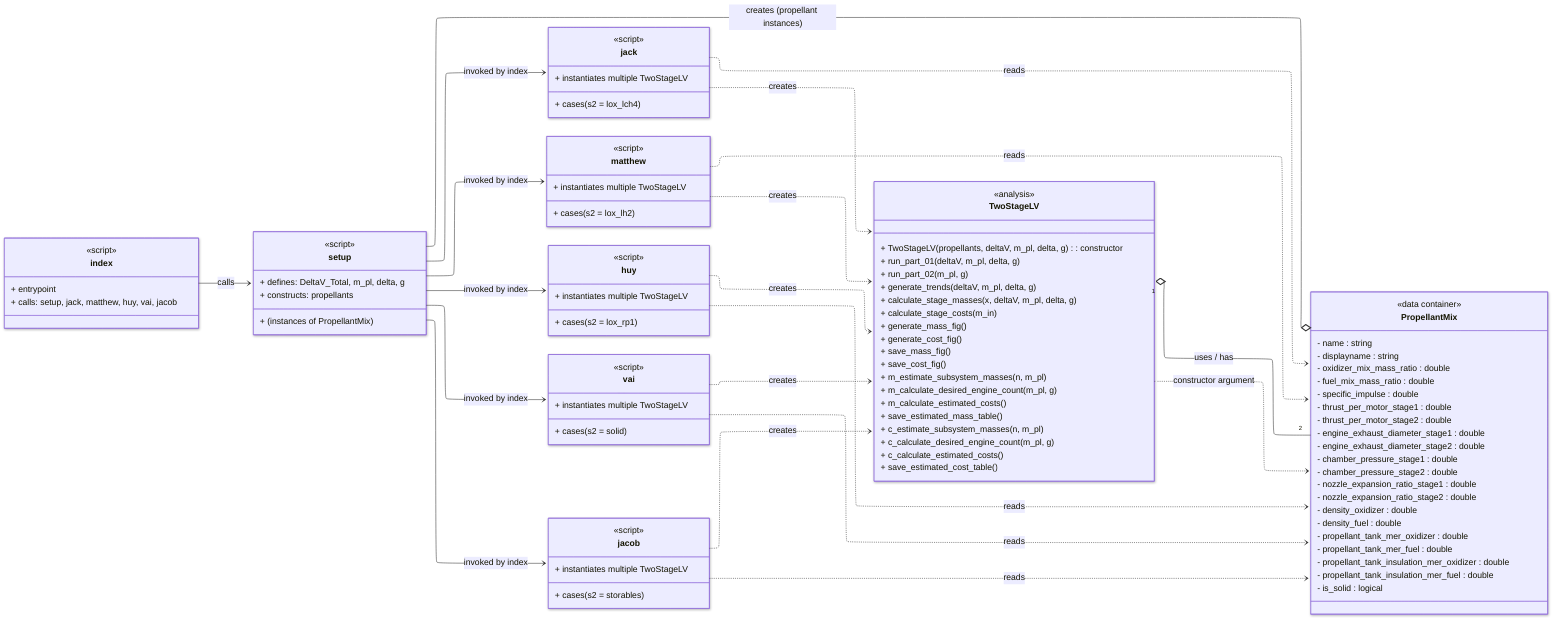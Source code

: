 ---
config:
  look: neo
  layout: elk
---
classDiagram
  direction LR
    class PropellantMix {
        <<data container>>
        - name : string
        - displayname : string
        - oxidizer_mix_mass_ratio : double
        - fuel_mix_mass_ratio : double
        - specific_impulse : double
        - thrust_per_motor_stage1 : double
        - thrust_per_motor_stage2 : double
        - engine_exhaust_diameter_stage1 : double
        - engine_exhaust_diameter_stage2 : double
        - chamber_pressure_stage1 : double
        - chamber_pressure_stage2 : double
        - nozzle_expansion_ratio_stage1 : double
        - nozzle_expansion_ratio_stage2 : double
        - density_oxidizer : double
        - density_fuel : double
        - propellant_tank_mer_oxidizer : double
        - propellant_tank_mer_fuel : double
        - propellant_tank_insulation_mer_oxidizer : double
        - propellant_tank_insulation_mer_fuel : double
        - is_solid : logical
        %% + PropellantMix(...)  : constructor
    }
    class TwoStageLV {
        <<analysis>>
        %% - propellants : PropellantMix[1..2]
        %% - xs : double[1..100]
        %% - ms, m_ins, m_prs : double[2,100]
        %% - m_0s : double[1,100]
        %% - m_0_min, cost_0_min : double
        %% - i_m_min, i_c_min : double
        %% - mass_fig, cost_fig : figure handle
        %% - m_stage_subsystem_masses, c_stage_subsystem_masses : struct
        %% - m_estimated_*, c_estimated_* : rollup fields
        + TwoStageLV(propellants, deltaV, m_pl, delta, g) : constructor
        + run_part_01(deltaV, m_pl, delta, g)
        + run_part_02(m_pl, g)
        + generate_trends(deltaV, m_pl, delta, g)
        + calculate_stage_masses(x, deltaV, m_pl, delta, g)
        + calculate_stage_costs(m_in)
        + generate_mass_fig()
        + generate_cost_fig()
        + save_mass_fig()
        + save_cost_fig()
        + m_estimate_subsystem_masses(n, m_pl)
        + m_calculate_desired_engine_count(m_pl, g)
        + m_calculate_estimated_costs()
        + save_estimated_mass_table()
        + c_estimate_subsystem_masses(n, m_pl)
        + c_calculate_desired_engine_count(m_pl, g)
        + c_calculate_estimated_costs()
        + save_estimated_cost_table()
    }
    TwoStageLV "1" o-- "2" PropellantMix : uses / has
    class index {
        <<script>>
        + entrypoint
        + calls: setup, jack, matthew, huy, vai, jacob
    }
    class setup {
        <<script>>
        + defines: DeltaV_Total, m_pl, delta, g
        + constructs: propellants
        + (instances of PropellantMix)
    }
    class jack {
        <<script>>
        + instantiates multiple TwoStageLV
        + cases (s2 = lox_lch4)
    }
    class matthew {
        <<script>>
        + instantiates multiple TwoStageLV
        + cases (s2 = lox_lh2)
    }
    class huy {
        <<script>>
        + instantiates multiple TwoStageLV
        + cases (s2 = lox_rp1)
    }
    class vai {
        <<script>>
        + instantiates multiple TwoStageLV
        + cases (s2 = solid)
    }
    class jacob {
        <<script>>
        + instantiates multiple TwoStageLV
        + cases (s2 = storables)
    }
    index --> setup : calls
    setup --o PropellantMix : creates (propellant instances)
    jack ..> PropellantMix : reads
    jack ..> TwoStageLV : creates
    matthew ..> PropellantMix : reads
    matthew ..> TwoStageLV : creates
    huy ..> PropellantMix : reads
    huy ..> TwoStageLV : creates
    vai ..> PropellantMix : reads
    vai ..> TwoStageLV : creates
    jacob ..> PropellantMix : reads
    jacob ..> TwoStageLV : creates
    PropellantMix <.. TwoStageLV : constructor argument
    setup --> jack : invoked by index
    setup --> matthew : invoked by index
    setup --> huy : invoked by index
    setup --> vai : invoked by index
    setup --> jacob : invoked by index
